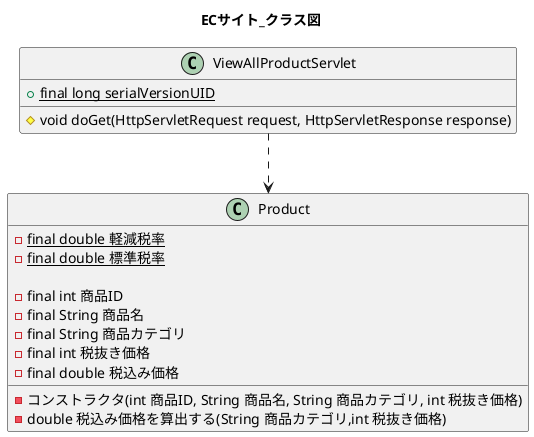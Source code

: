 @startuml
title ECサイト_クラス図

class ViewAllProductServlet {
    +{static} final long serialVersionUID

    #void doGet(HttpServletRequest request, HttpServletResponse response)
    ' -Product JSONを商品オブジェクトに変換する(String jsonstr)
    ' -String 商品オブジェクトをJSONに変換する(Product product)
}

ViewAllProductServlet ..> Product
class Product {
    -{static}final double 軽減税率
    -{static}final double 標準税率

    -final int 商品ID
    -final String 商品名
    -final String 商品カテゴリ
    -final int 税抜き価格
    -final double 税込み価格

    -コンストラクタ(int 商品ID, String 商品名, String 商品カテゴリ, int 税抜き価格)
    -double 税込み価格を算出する(String 商品カテゴリ,int 税抜き価格)
}

@enduml